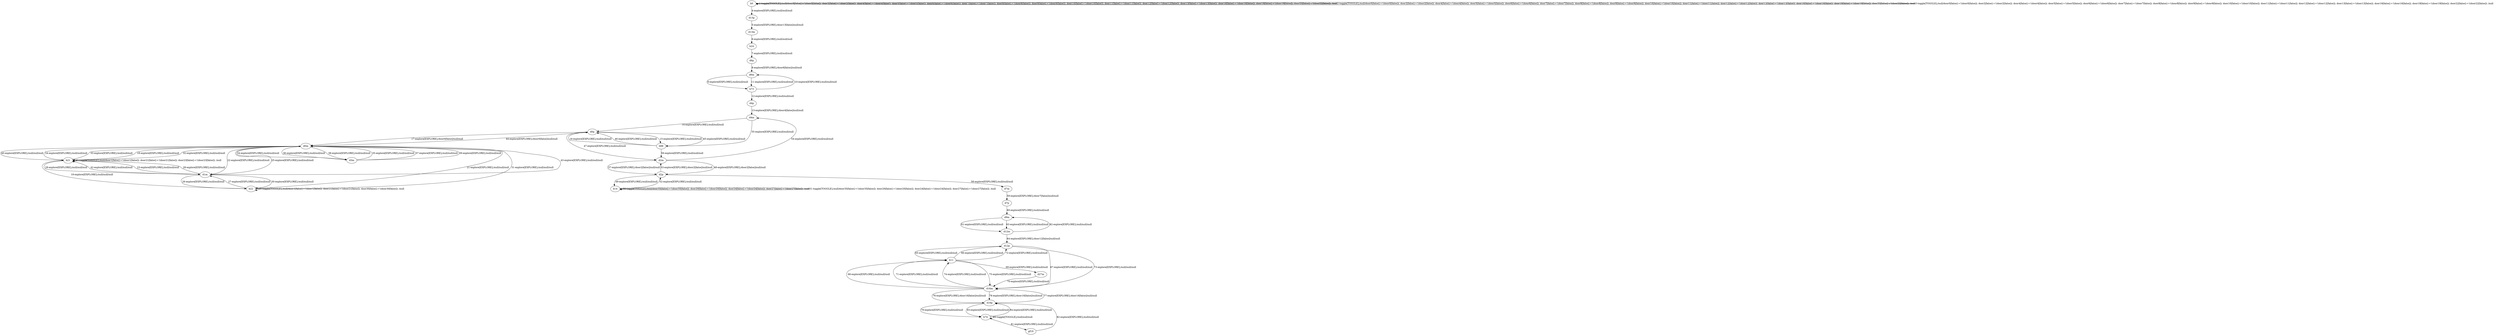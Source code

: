 # Total number of goals covered by this test: 1
# b74 --> d16p

digraph g {
"b0" -> "b0" [label = "1-toggle[TOGGLE];/null/door0[false]:=!(door0[false]); door2[false]:=!(door2[false]); door4[false]:=!(door4[false]); door5[false]:=!(door5[false]); door6[false]:=!(door6[false]); door7[false]:=!(door7[false]); door8[false]:=!(door8[false]); door9[false]:=!(door9[false]); door10[false]:=!(door10[false]); door11[false]:=!(door11[false]); door12[false]:=!(door12[false]); door13[false]:=!(door13[false]); door16[false]:=!(door16[false]); door19[false]:=!(door19[false]); door22[false]:=!(door22[false]); /null"];
"b0" -> "b0" [label = "2-toggle[TOGGLE];/null/door0[false]:=!(door0[false]); door2[false]:=!(door2[false]); door4[false]:=!(door4[false]); door5[false]:=!(door5[false]); door6[false]:=!(door6[false]); door7[false]:=!(door7[false]); door8[false]:=!(door8[false]); door9[false]:=!(door9[false]); door10[false]:=!(door10[false]); door11[false]:=!(door11[false]); door12[false]:=!(door12[false]); door13[false]:=!(door13[false]); door16[false]:=!(door16[false]); door19[false]:=!(door19[false]); door22[false]:=!(door22[false]); /null"];
"b0" -> "b0" [label = "3-toggle[TOGGLE];/null/door0[false]:=!(door0[false]); door2[false]:=!(door2[false]); door4[false]:=!(door4[false]); door5[false]:=!(door5[false]); door6[false]:=!(door6[false]); door7[false]:=!(door7[false]); door8[false]:=!(door8[false]); door9[false]:=!(door9[false]); door10[false]:=!(door10[false]); door11[false]:=!(door11[false]); door12[false]:=!(door12[false]); door13[false]:=!(door13[false]); door16[false]:=!(door16[false]); door19[false]:=!(door19[false]); door22[false]:=!(door22[false]); /null"];
"b0" -> "d13p" [label = "4-explore[EXPLORE];/null/null/null"];
"d13p" -> "d13m" [label = "5-explore[EXPLORE];/door13[false]/null/null"];
"d13m" -> "b24" [label = "6-explore[EXPLORE];/null/null/null"];
"b24" -> "d6p" [label = "7-explore[EXPLORE];/null/null/null"];
"d6p" -> "d6m" [label = "8-explore[EXPLORE];/door6[false]/null/null"];
"d6m" -> "b73" [label = "9-explore[EXPLORE];/null/null/null"];
"b73" -> "d6m" [label = "10-explore[EXPLORE];/null/null/null"];
"d6m" -> "b73" [label = "11-explore[EXPLORE];/null/null/null"];
"b73" -> "d4p" [label = "12-explore[EXPLORE];/null/null/null"];
"d4p" -> "d4m" [label = "13-explore[EXPLORE];/door4[false]/null/null"];
"d4m" -> "d0p" [label = "14-explore[EXPLORE];/null/null/null"];
"d0p" -> "b88" [label = "15-explore[EXPLORE];/null/null/null"];
"b88" -> "d0p" [label = "16-explore[EXPLORE];/null/null/null"];
"d0p" -> "d0m" [label = "17-explore[EXPLORE];/door0[false]/null/null"];
"d0m" -> "b21" [label = "18-explore[EXPLORE];/null/null/null"];
"b21" -> "b22" [label = "19-explore[EXPLORE];/null/null/null"];
"b22" -> "b22" [label = "20-toggle[TOGGLE];/null/door1[false]:=!(door1[false]); door21[false]:=!(door21[false]); door30[false]:=!(door30[false]); /null"];
"b22" -> "d0m" [label = "21-explore[EXPLORE];/null/null/null"];
"d0m" -> "d1m" [label = "22-explore[EXPLORE];/null/null/null"];
"d1m" -> "b21" [label = "23-explore[EXPLORE];/null/null/null"];
"b21" -> "d0m" [label = "24-explore[EXPLORE];/null/null/null"];
"d0m" -> "d1m" [label = "25-explore[EXPLORE];/null/null/null"];
"d1m" -> "b22" [label = "26-explore[EXPLORE];/null/null/null"];
"b22" -> "d1m" [label = "27-explore[EXPLORE];/null/null/null"];
"d1m" -> "b21" [label = "28-explore[EXPLORE];/null/null/null"];
"b21" -> "d1m" [label = "29-explore[EXPLORE];/null/null/null"];
"d1m" -> "b22" [label = "30-explore[EXPLORE];/null/null/null"];
"b22" -> "d0m" [label = "31-explore[EXPLORE];/null/null/null"];
"d0m" -> "b21" [label = "32-explore[EXPLORE];/null/null/null"];
"b21" -> "d0m" [label = "33-explore[EXPLORE];/null/null/null"];
"d0m" -> "d3m" [label = "34-explore[EXPLORE];/null/null/null"];
"d3m" -> "d0m" [label = "35-explore[EXPLORE];/null/null/null"];
"d0m" -> "d3m" [label = "36-explore[EXPLORE];/null/null/null"];
"d3m" -> "d0m" [label = "37-explore[EXPLORE];/null/null/null"];
"d0m" -> "d3m" [label = "38-explore[EXPLORE];/null/null/null"];
"d3m" -> "d0m" [label = "39-explore[EXPLORE];/null/null/null"];
"d0m" -> "b21" [label = "40-explore[EXPLORE];/null/null/null"];
"b21" -> "b21" [label = "41-toggle[TOGGLE];/null/door1[false]:=!(door1[false]); door21[false]:=!(door21[false]); door23[false]:=!(door23[false]); /null"];
"b21" -> "d1m" [label = "42-explore[EXPLORE];/null/null/null"];
"d1m" -> "d0m" [label = "43-explore[EXPLORE];/null/null/null"];
"d0m" -> "d0p" [label = "44-explore[EXPLORE];/door0[false]/null/null"];
"d0p" -> "b88" [label = "45-explore[EXPLORE];/null/null/null"];
"b88" -> "d0p" [label = "46-explore[EXPLORE];/null/null/null"];
"d0p" -> "d2m" [label = "47-explore[EXPLORE];/null/null/null"];
"d2m" -> "d2p" [label = "48-explore[EXPLORE];/door2[false]/null/null"];
"d2p" -> "b14" [label = "49-explore[EXPLORE];/null/null/null"];
"b14" -> "b14" [label = "50-toggle[TOGGLE];/null/door35[false]:=!(door35[false]); door20[false]:=!(door20[false]); door24[false]:=!(door24[false]); door27[false]:=!(door27[false]); /null"];
"b14" -> "b14" [label = "51-toggle[TOGGLE];/null/door35[false]:=!(door35[false]); door20[false]:=!(door20[false]); door24[false]:=!(door24[false]); door27[false]:=!(door27[false]); /null"];
"b14" -> "d2p" [label = "52-explore[EXPLORE];/null/null/null"];
"d2p" -> "d2m" [label = "53-explore[EXPLORE];/door2[false]/null/null"];
"d2m" -> "d4m" [label = "54-explore[EXPLORE];/null/null/null"];
"d4m" -> "b88" [label = "55-explore[EXPLORE];/null/null/null"];
"b88" -> "d2m" [label = "56-explore[EXPLORE];/null/null/null"];
"d2m" -> "d2p" [label = "57-explore[EXPLORE];/door2[false]/null/null"];
"d2p" -> "d7m" [label = "58-explore[EXPLORE];/null/null/null"];
"d7m" -> "d7p" [label = "59-explore[EXPLORE];/door7[false]/null/null"];
"d7p" -> "d9m" [label = "60-explore[EXPLORE];/null/null/null"];
"d9m" -> "d12m" [label = "61-explore[EXPLORE];/null/null/null"];
"d12m" -> "d9m" [label = "62-explore[EXPLORE];/null/null/null"];
"d9m" -> "d12m" [label = "63-explore[EXPLORE];/null/null/null"];
"d12m" -> "d12p" [label = "64-explore[EXPLORE];/door12[false]/null/null"];
"d12p" -> "b11" [label = "65-explore[EXPLORE];/null/null/null"];
"b11" -> "d12p" [label = "66-explore[EXPLORE];/null/null/null"];
"d12p" -> "d16m" [label = "67-explore[EXPLORE];/null/null/null"];
"d16m" -> "b11" [label = "68-explore[EXPLORE];/null/null/null"];
"b11" -> "d27m" [label = "69-explore[EXPLORE];/null/null/null"];
"d27m" -> "d16m" [label = "70-explore[EXPLORE];/null/null/null"];
"d16m" -> "b11" [label = "71-explore[EXPLORE];/null/null/null"];
"b11" -> "d12p" [label = "72-explore[EXPLORE];/null/null/null"];
"d12p" -> "d16m" [label = "73-explore[EXPLORE];/null/null/null"];
"d16m" -> "b11" [label = "74-explore[EXPLORE];/null/null/null"];
"b11" -> "d16m" [label = "75-explore[EXPLORE];/null/null/null"];
"d16m" -> "d16p" [label = "76-explore[EXPLORE];/door16[false]/null/null"];
"d16p" -> "d16m" [label = "77-explore[EXPLORE];/door16[false]/null/null"];
"d16m" -> "d16p" [label = "78-explore[EXPLORE];/door16[false]/null/null"];
"d16p" -> "b74" [label = "79-explore[EXPLORE];/null/null/null"];
"b74" -> "b74" [label = "80-toggle[TOGGLE];/null/null/null"];
"b74" -> "gf19" [label = "81-explore[EXPLORE];/null/null/null"];
"gf19" -> "d16p" [label = "82-explore[EXPLORE];/null/null/null"];
"d16p" -> "b74" [label = "83-explore[EXPLORE];/null/null/null"];
"b74" -> "d16p" [label = "84-explore[EXPLORE];/null/null/null"];
}